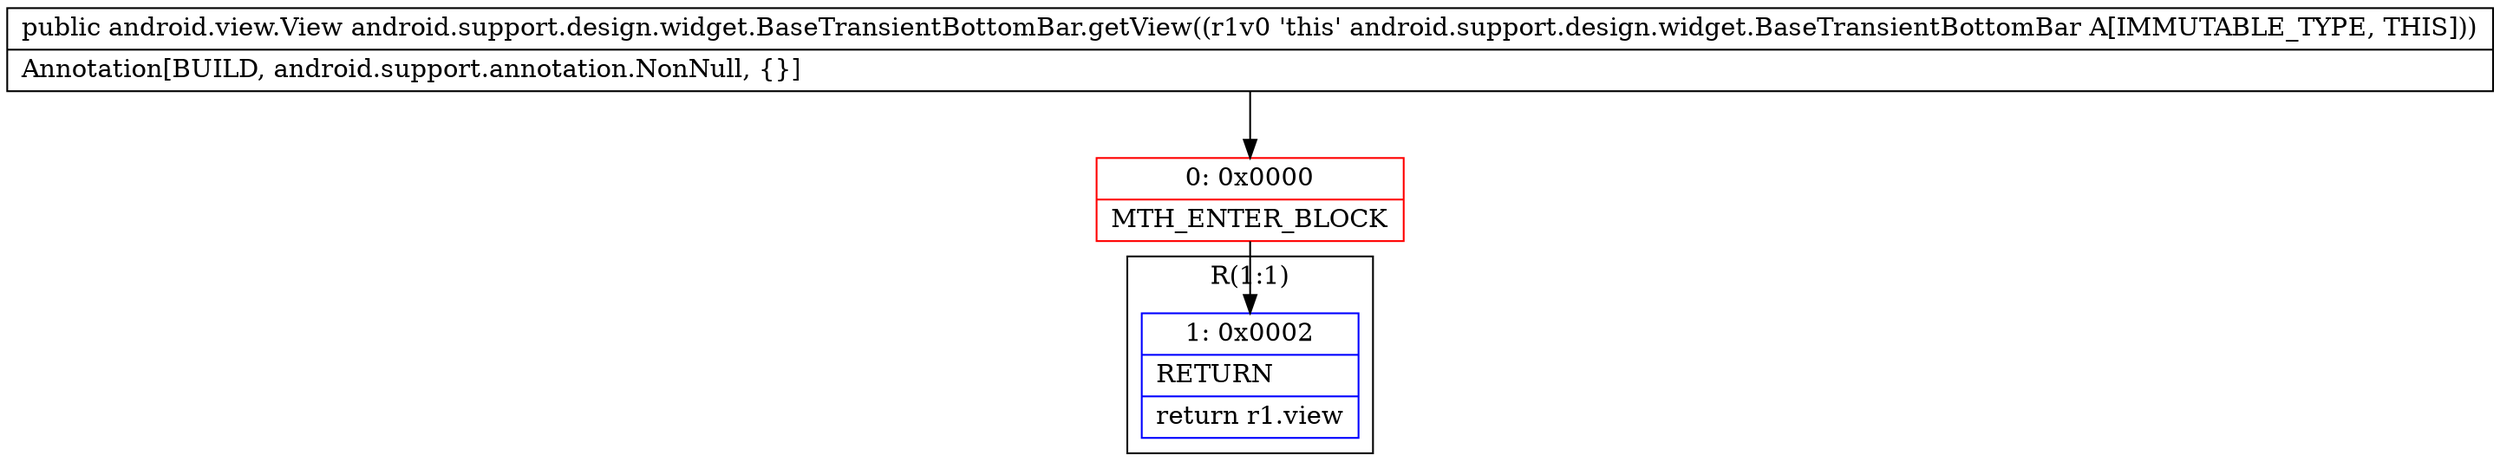 digraph "CFG forandroid.support.design.widget.BaseTransientBottomBar.getView()Landroid\/view\/View;" {
subgraph cluster_Region_1549199295 {
label = "R(1:1)";
node [shape=record,color=blue];
Node_1 [shape=record,label="{1\:\ 0x0002|RETURN\l|return r1.view\l}"];
}
Node_0 [shape=record,color=red,label="{0\:\ 0x0000|MTH_ENTER_BLOCK\l}"];
MethodNode[shape=record,label="{public android.view.View android.support.design.widget.BaseTransientBottomBar.getView((r1v0 'this' android.support.design.widget.BaseTransientBottomBar A[IMMUTABLE_TYPE, THIS]))  | Annotation[BUILD, android.support.annotation.NonNull, \{\}]\l}"];
MethodNode -> Node_0;
Node_0 -> Node_1;
}

